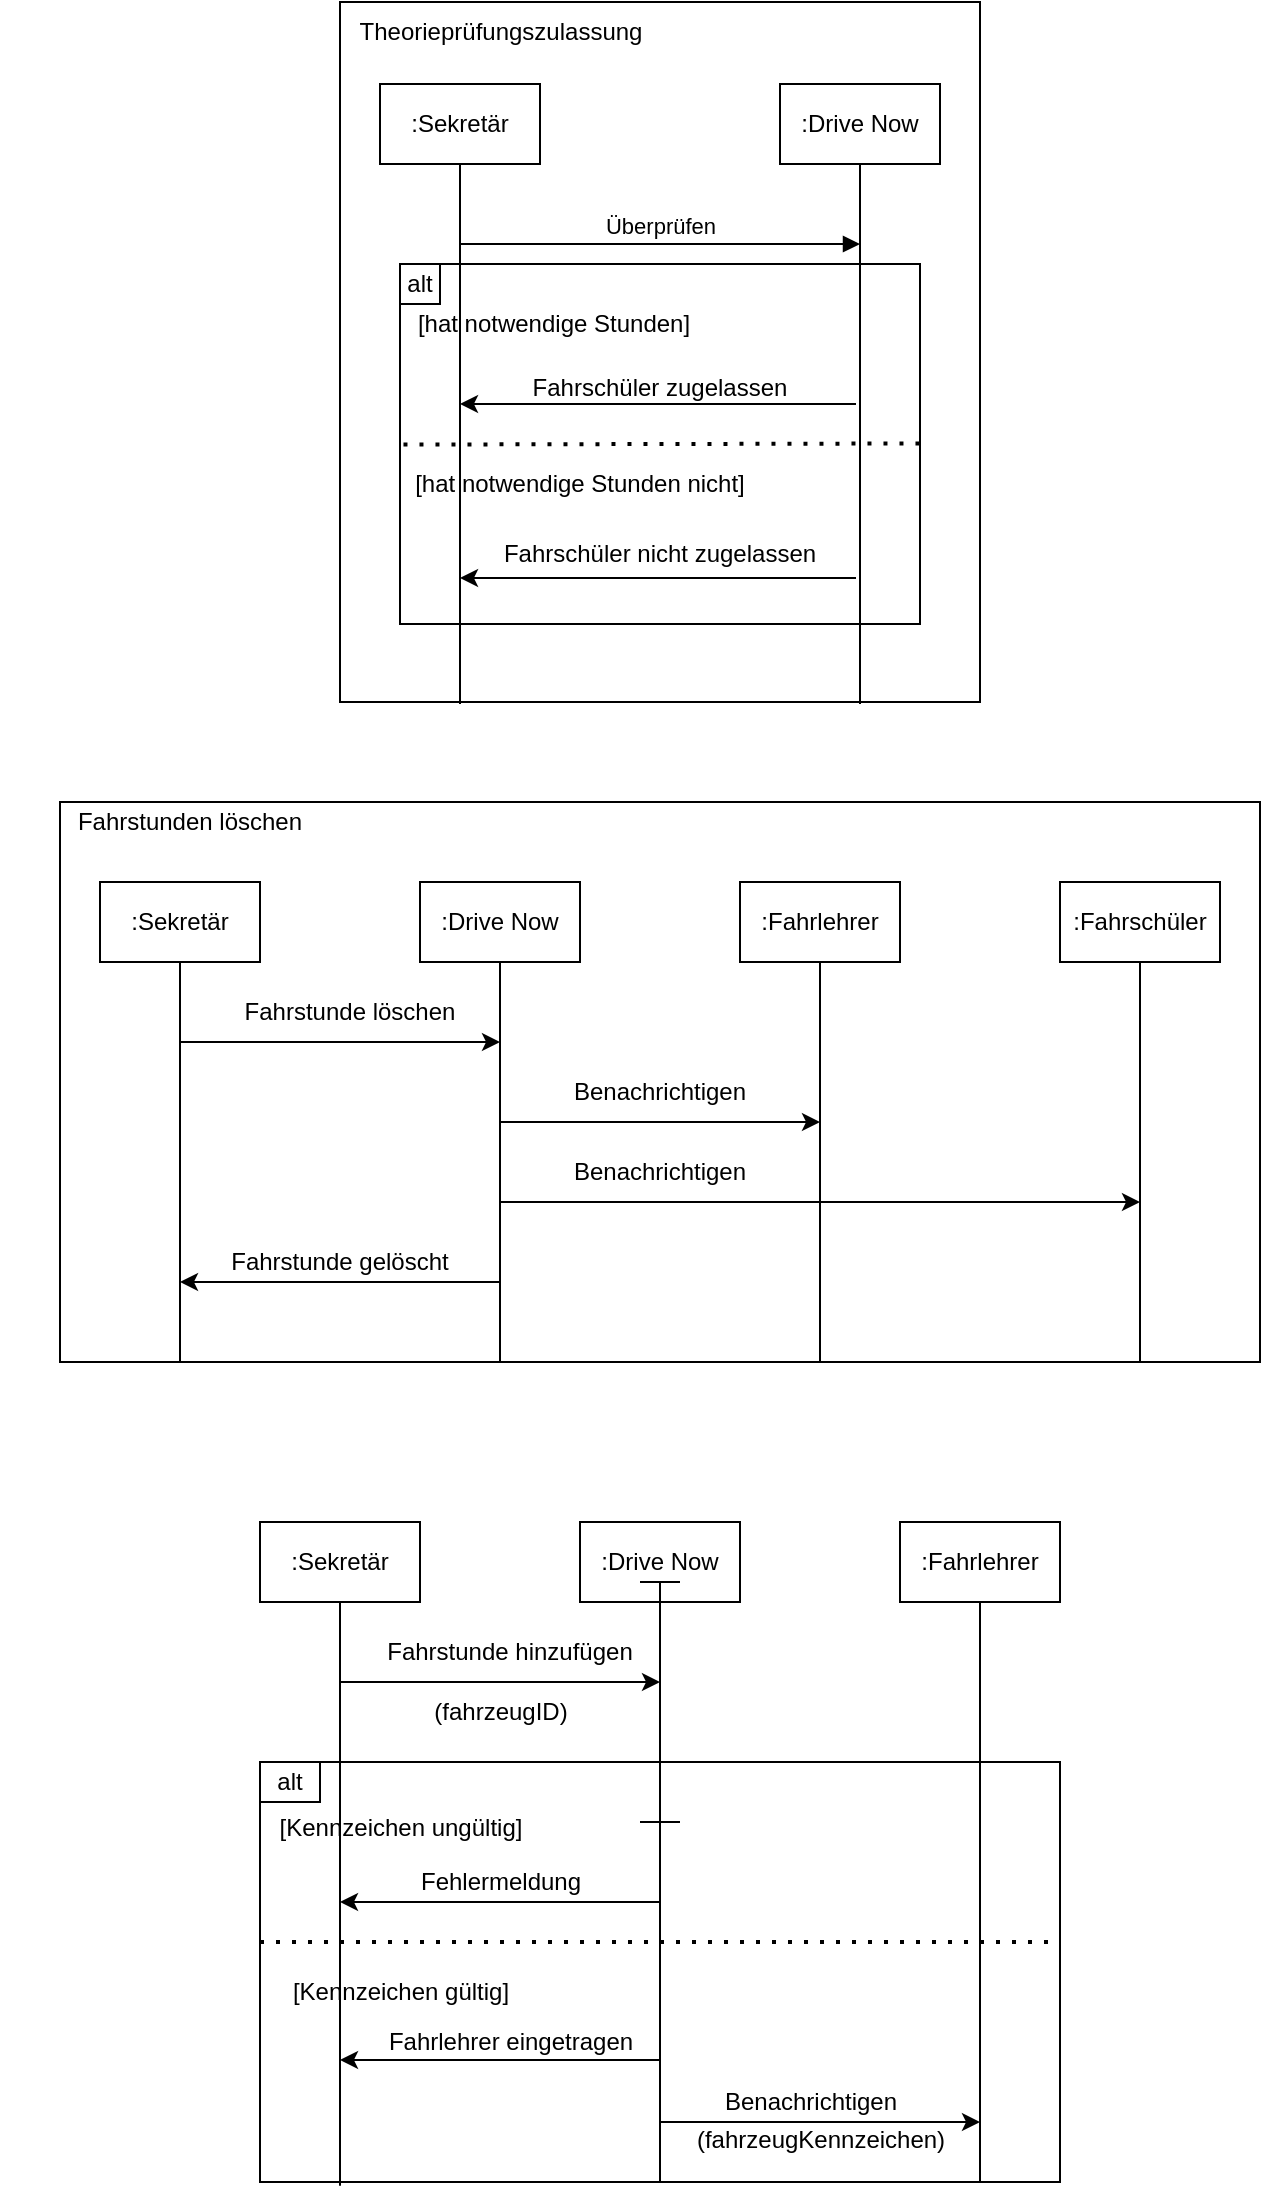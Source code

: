 <mxfile version="22.1.0" type="github">
  <diagram name="Page-1" id="2YBvvXClWsGukQMizWep">
    <mxGraphModel dx="755" dy="510" grid="1" gridSize="10" guides="1" tooltips="1" connect="1" arrows="1" fold="1" page="1" pageScale="1" pageWidth="850" pageHeight="1100" math="0" shadow="0">
      <root>
        <mxCell id="0" />
        <mxCell id="1" parent="0" />
        <mxCell id="ssYmU_9ab5f28VPRTGyQ-70" value="" style="rounded=0;whiteSpace=wrap;html=1;fillColor=none;" vertex="1" parent="1">
          <mxGeometry x="240" y="920" width="400" height="210" as="geometry" />
        </mxCell>
        <mxCell id="ssYmU_9ab5f28VPRTGyQ-24" value="" style="rounded=0;whiteSpace=wrap;html=1;fillColor=none;" vertex="1" parent="1">
          <mxGeometry x="280" y="40" width="320" height="350" as="geometry" />
        </mxCell>
        <mxCell id="ssYmU_9ab5f28VPRTGyQ-3" value="" style="rounded=0;whiteSpace=wrap;html=1;fillColor=none;" vertex="1" parent="1">
          <mxGeometry x="310" y="171" width="260" height="180" as="geometry" />
        </mxCell>
        <mxCell id="aM9ryv3xv72pqoxQDRHE-7" value="Überprüfen" style="html=1;verticalAlign=bottom;endArrow=block;edgeStyle=elbowEdgeStyle;elbow=vertical;curved=0;rounded=0;" parent="1" edge="1">
          <mxGeometry relative="1" as="geometry">
            <mxPoint x="340" y="161" as="sourcePoint" />
            <Array as="points">
              <mxPoint x="440" y="161" />
            </Array>
            <mxPoint x="540" y="161" as="targetPoint" />
            <mxPoint as="offset" />
          </mxGeometry>
        </mxCell>
        <mxCell id="ssYmU_9ab5f28VPRTGyQ-2" value="Theorieprüfungszulassung" style="text;html=1;align=center;verticalAlign=middle;resizable=0;points=[];autosize=1;strokeColor=none;fillColor=none;" vertex="1" parent="1">
          <mxGeometry x="280" y="40" width="160" height="30" as="geometry" />
        </mxCell>
        <mxCell id="ssYmU_9ab5f28VPRTGyQ-5" value="" style="rounded=0;whiteSpace=wrap;html=1;fillColor=none;" vertex="1" parent="1">
          <mxGeometry x="310" y="171" width="20" height="20" as="geometry" />
        </mxCell>
        <mxCell id="ssYmU_9ab5f28VPRTGyQ-6" value="alt" style="text;html=1;strokeColor=none;fillColor=none;align=center;verticalAlign=middle;whiteSpace=wrap;rounded=0;" vertex="1" parent="1">
          <mxGeometry x="290" y="166" width="60" height="30" as="geometry" />
        </mxCell>
        <mxCell id="ssYmU_9ab5f28VPRTGyQ-8" value="Fahrschüler zugelassen" style="text;html=1;strokeColor=none;fillColor=none;align=center;verticalAlign=middle;whiteSpace=wrap;rounded=0;" vertex="1" parent="1">
          <mxGeometry x="350" y="218" width="180" height="30" as="geometry" />
        </mxCell>
        <mxCell id="ssYmU_9ab5f28VPRTGyQ-9" value="[hat notwendige Stunden]" style="text;html=1;strokeColor=none;fillColor=none;align=center;verticalAlign=middle;whiteSpace=wrap;rounded=0;" vertex="1" parent="1">
          <mxGeometry x="307" y="196" width="160" height="10" as="geometry" />
        </mxCell>
        <mxCell id="ssYmU_9ab5f28VPRTGyQ-10" value="" style="endArrow=classic;html=1;rounded=0;" edge="1" parent="1">
          <mxGeometry width="50" height="50" relative="1" as="geometry">
            <mxPoint x="538" y="241" as="sourcePoint" />
            <mxPoint x="340" y="241" as="targetPoint" />
          </mxGeometry>
        </mxCell>
        <mxCell id="ssYmU_9ab5f28VPRTGyQ-14" value="" style="endArrow=none;dashed=1;html=1;dashPattern=1 3;strokeWidth=2;rounded=0;entryX=0.001;entryY=0.596;entryDx=0;entryDy=0;entryPerimeter=0;exitX=0.999;exitY=0.593;exitDx=0;exitDy=0;exitPerimeter=0;" edge="1" parent="1">
          <mxGeometry width="50" height="50" relative="1" as="geometry">
            <mxPoint x="569.74" y="260.74" as="sourcePoint" />
            <mxPoint x="310.26" y="261.28" as="targetPoint" />
          </mxGeometry>
        </mxCell>
        <mxCell id="ssYmU_9ab5f28VPRTGyQ-15" value=":Sekretär" style="rounded=0;whiteSpace=wrap;html=1;" vertex="1" parent="1">
          <mxGeometry x="300" y="81" width="80" height="40" as="geometry" />
        </mxCell>
        <mxCell id="ssYmU_9ab5f28VPRTGyQ-16" value=":Drive Now" style="rounded=0;whiteSpace=wrap;html=1;" vertex="1" parent="1">
          <mxGeometry x="500" y="81" width="80" height="40" as="geometry" />
        </mxCell>
        <mxCell id="ssYmU_9ab5f28VPRTGyQ-17" value="" style="endArrow=none;html=1;rounded=0;" edge="1" parent="1">
          <mxGeometry width="50" height="50" relative="1" as="geometry">
            <mxPoint x="340" y="391" as="sourcePoint" />
            <mxPoint x="340" y="121" as="targetPoint" />
          </mxGeometry>
        </mxCell>
        <mxCell id="ssYmU_9ab5f28VPRTGyQ-18" value="" style="endArrow=none;html=1;rounded=0;" edge="1" parent="1">
          <mxGeometry width="50" height="50" relative="1" as="geometry">
            <mxPoint x="540" y="391" as="sourcePoint" />
            <mxPoint x="540" y="121" as="targetPoint" />
          </mxGeometry>
        </mxCell>
        <mxCell id="ssYmU_9ab5f28VPRTGyQ-20" value="[hat notwendige Stunden nicht]" style="text;html=1;strokeColor=none;fillColor=none;align=center;verticalAlign=middle;whiteSpace=wrap;rounded=0;" vertex="1" parent="1">
          <mxGeometry x="295" y="281" width="210" as="geometry" />
        </mxCell>
        <mxCell id="ssYmU_9ab5f28VPRTGyQ-22" value="Fahrschüler nicht zugelassen" style="text;html=1;strokeColor=none;fillColor=none;align=center;verticalAlign=middle;whiteSpace=wrap;rounded=0;" vertex="1" parent="1">
          <mxGeometry x="350" y="301" width="180" height="30" as="geometry" />
        </mxCell>
        <mxCell id="ssYmU_9ab5f28VPRTGyQ-23" value="" style="endArrow=classic;html=1;rounded=0;" edge="1" parent="1">
          <mxGeometry width="50" height="50" relative="1" as="geometry">
            <mxPoint x="538" y="328" as="sourcePoint" />
            <mxPoint x="340" y="328" as="targetPoint" />
          </mxGeometry>
        </mxCell>
        <mxCell id="ssYmU_9ab5f28VPRTGyQ-27" value=":Sekretär" style="rounded=0;whiteSpace=wrap;html=1;" vertex="1" parent="1">
          <mxGeometry x="160" y="480" width="80" height="40" as="geometry" />
        </mxCell>
        <mxCell id="ssYmU_9ab5f28VPRTGyQ-28" value="" style="endArrow=none;html=1;rounded=0;entryX=0.5;entryY=1;entryDx=0;entryDy=0;" edge="1" parent="1" target="ssYmU_9ab5f28VPRTGyQ-27">
          <mxGeometry width="50" height="50" relative="1" as="geometry">
            <mxPoint x="200" y="720" as="sourcePoint" />
            <mxPoint x="470" y="540" as="targetPoint" />
          </mxGeometry>
        </mxCell>
        <mxCell id="ssYmU_9ab5f28VPRTGyQ-33" value=":Drive Now" style="rounded=0;whiteSpace=wrap;html=1;" vertex="1" parent="1">
          <mxGeometry x="320" y="480" width="80" height="40" as="geometry" />
        </mxCell>
        <mxCell id="ssYmU_9ab5f28VPRTGyQ-34" value="" style="endArrow=none;html=1;rounded=0;entryX=0.5;entryY=1;entryDx=0;entryDy=0;" edge="1" parent="1" target="ssYmU_9ab5f28VPRTGyQ-33">
          <mxGeometry width="50" height="50" relative="1" as="geometry">
            <mxPoint x="360" y="720" as="sourcePoint" />
            <mxPoint x="630" y="540" as="targetPoint" />
          </mxGeometry>
        </mxCell>
        <mxCell id="ssYmU_9ab5f28VPRTGyQ-35" value=":Fahrlehrer" style="rounded=0;whiteSpace=wrap;html=1;" vertex="1" parent="1">
          <mxGeometry x="480" y="480" width="80" height="40" as="geometry" />
        </mxCell>
        <mxCell id="ssYmU_9ab5f28VPRTGyQ-36" value="" style="endArrow=none;html=1;rounded=0;entryX=0.5;entryY=1;entryDx=0;entryDy=0;" edge="1" parent="1" target="ssYmU_9ab5f28VPRTGyQ-35">
          <mxGeometry width="50" height="50" relative="1" as="geometry">
            <mxPoint x="520" y="720" as="sourcePoint" />
            <mxPoint x="790" y="540" as="targetPoint" />
          </mxGeometry>
        </mxCell>
        <mxCell id="ssYmU_9ab5f28VPRTGyQ-37" value=":Fahrschüler" style="rounded=0;whiteSpace=wrap;html=1;" vertex="1" parent="1">
          <mxGeometry x="640" y="480" width="80" height="40" as="geometry" />
        </mxCell>
        <mxCell id="ssYmU_9ab5f28VPRTGyQ-38" value="" style="endArrow=none;html=1;rounded=0;entryX=0.5;entryY=1;entryDx=0;entryDy=0;" edge="1" parent="1" target="ssYmU_9ab5f28VPRTGyQ-37">
          <mxGeometry width="50" height="50" relative="1" as="geometry">
            <mxPoint x="680" y="720" as="sourcePoint" />
            <mxPoint x="950" y="540" as="targetPoint" />
          </mxGeometry>
        </mxCell>
        <mxCell id="ssYmU_9ab5f28VPRTGyQ-39" value="" style="endArrow=classic;html=1;rounded=0;" edge="1" parent="1">
          <mxGeometry width="50" height="50" relative="1" as="geometry">
            <mxPoint x="200" y="560" as="sourcePoint" />
            <mxPoint x="360" y="560" as="targetPoint" />
          </mxGeometry>
        </mxCell>
        <mxCell id="ssYmU_9ab5f28VPRTGyQ-40" value="" style="endArrow=classic;html=1;rounded=0;" edge="1" parent="1">
          <mxGeometry width="50" height="50" relative="1" as="geometry">
            <mxPoint x="360" y="600" as="sourcePoint" />
            <mxPoint x="520" y="600" as="targetPoint" />
          </mxGeometry>
        </mxCell>
        <mxCell id="ssYmU_9ab5f28VPRTGyQ-41" value="" style="endArrow=classic;html=1;rounded=0;" edge="1" parent="1">
          <mxGeometry width="50" height="50" relative="1" as="geometry">
            <mxPoint x="360" y="640" as="sourcePoint" />
            <mxPoint x="680" y="640" as="targetPoint" />
          </mxGeometry>
        </mxCell>
        <mxCell id="ssYmU_9ab5f28VPRTGyQ-42" value="" style="endArrow=classic;html=1;rounded=0;" edge="1" parent="1">
          <mxGeometry width="50" height="50" relative="1" as="geometry">
            <mxPoint x="360" y="680" as="sourcePoint" />
            <mxPoint x="200" y="680" as="targetPoint" />
          </mxGeometry>
        </mxCell>
        <mxCell id="ssYmU_9ab5f28VPRTGyQ-43" value="" style="rounded=0;whiteSpace=wrap;html=1;fillColor=none;" vertex="1" parent="1">
          <mxGeometry x="140" y="440" width="600" height="280" as="geometry" />
        </mxCell>
        <mxCell id="ssYmU_9ab5f28VPRTGyQ-44" value="Fahrstunden löschen" style="text;html=1;strokeColor=none;fillColor=none;align=center;verticalAlign=middle;whiteSpace=wrap;rounded=0;" vertex="1" parent="1">
          <mxGeometry x="110" y="440" width="190" height="19" as="geometry" />
        </mxCell>
        <mxCell id="ssYmU_9ab5f28VPRTGyQ-45" value="Fahrstunde löschen" style="text;html=1;strokeColor=none;fillColor=none;align=center;verticalAlign=middle;whiteSpace=wrap;rounded=0;" vertex="1" parent="1">
          <mxGeometry x="130" y="530" width="310" height="30" as="geometry" />
        </mxCell>
        <mxCell id="ssYmU_9ab5f28VPRTGyQ-47" value="Benachrichtigen" style="text;html=1;strokeColor=none;fillColor=none;align=center;verticalAlign=middle;whiteSpace=wrap;rounded=0;" vertex="1" parent="1">
          <mxGeometry x="285" y="570" width="310" height="30" as="geometry" />
        </mxCell>
        <mxCell id="ssYmU_9ab5f28VPRTGyQ-48" value="Benachrichtigen" style="text;html=1;strokeColor=none;fillColor=none;align=center;verticalAlign=middle;whiteSpace=wrap;rounded=0;" vertex="1" parent="1">
          <mxGeometry x="285" y="610" width="310" height="30" as="geometry" />
        </mxCell>
        <mxCell id="ssYmU_9ab5f28VPRTGyQ-49" value="Fahrstunde gelöscht" style="text;html=1;strokeColor=none;fillColor=none;align=center;verticalAlign=middle;whiteSpace=wrap;rounded=0;" vertex="1" parent="1">
          <mxGeometry x="190" y="660" width="180" height="20" as="geometry" />
        </mxCell>
        <mxCell id="ssYmU_9ab5f28VPRTGyQ-51" value=":Sekretär" style="rounded=0;whiteSpace=wrap;html=1;" vertex="1" parent="1">
          <mxGeometry x="240" y="800" width="80" height="40" as="geometry" />
        </mxCell>
        <mxCell id="ssYmU_9ab5f28VPRTGyQ-52" value="" style="endArrow=none;html=1;rounded=0;entryX=0.5;entryY=1;entryDx=0;entryDy=0;exitX=0.1;exitY=1.009;exitDx=0;exitDy=0;exitPerimeter=0;" edge="1" parent="1" target="ssYmU_9ab5f28VPRTGyQ-51" source="ssYmU_9ab5f28VPRTGyQ-70">
          <mxGeometry width="50" height="50" relative="1" as="geometry">
            <mxPoint x="280" y="1040" as="sourcePoint" />
            <mxPoint x="550" y="860" as="targetPoint" />
          </mxGeometry>
        </mxCell>
        <mxCell id="ssYmU_9ab5f28VPRTGyQ-53" value=":Drive Now" style="rounded=0;whiteSpace=wrap;html=1;" vertex="1" parent="1">
          <mxGeometry x="400" y="800" width="80" height="40" as="geometry" />
        </mxCell>
        <mxCell id="ssYmU_9ab5f28VPRTGyQ-54" value="" style="endArrow=none;html=1;rounded=0;entryX=0.5;entryY=1;entryDx=0;entryDy=0;exitX=0.5;exitY=1;exitDx=0;exitDy=0;" edge="1" parent="1" target="ssYmU_9ab5f28VPRTGyQ-53" source="ssYmU_9ab5f28VPRTGyQ-70">
          <mxGeometry width="50" height="50" relative="1" as="geometry">
            <mxPoint x="440" y="1040" as="sourcePoint" />
            <mxPoint x="710" y="860" as="targetPoint" />
          </mxGeometry>
        </mxCell>
        <mxCell id="ssYmU_9ab5f28VPRTGyQ-55" value=":Fahrlehrer" style="rounded=0;whiteSpace=wrap;html=1;" vertex="1" parent="1">
          <mxGeometry x="560" y="800" width="80" height="40" as="geometry" />
        </mxCell>
        <mxCell id="ssYmU_9ab5f28VPRTGyQ-56" value="" style="endArrow=none;html=1;rounded=0;entryX=0.5;entryY=1;entryDx=0;entryDy=0;" edge="1" parent="1" target="ssYmU_9ab5f28VPRTGyQ-55">
          <mxGeometry width="50" height="50" relative="1" as="geometry">
            <mxPoint x="600" y="1130" as="sourcePoint" />
            <mxPoint x="870" y="860" as="targetPoint" />
          </mxGeometry>
        </mxCell>
        <mxCell id="ssYmU_9ab5f28VPRTGyQ-59" value="" style="endArrow=classic;html=1;rounded=0;" edge="1" parent="1">
          <mxGeometry width="50" height="50" relative="1" as="geometry">
            <mxPoint x="280" y="880" as="sourcePoint" />
            <mxPoint x="440" y="880" as="targetPoint" />
          </mxGeometry>
        </mxCell>
        <mxCell id="ssYmU_9ab5f28VPRTGyQ-63" value="Fahrstunde hinzufügen" style="text;html=1;strokeColor=none;fillColor=none;align=center;verticalAlign=middle;whiteSpace=wrap;rounded=0;" vertex="1" parent="1">
          <mxGeometry x="210" y="850" width="310" height="30" as="geometry" />
        </mxCell>
        <mxCell id="ssYmU_9ab5f28VPRTGyQ-69" value="(fahrzeugID)" style="text;html=1;align=center;verticalAlign=middle;resizable=0;points=[];autosize=1;strokeColor=none;fillColor=none;" vertex="1" parent="1">
          <mxGeometry x="315" y="880" width="90" height="30" as="geometry" />
        </mxCell>
        <mxCell id="ssYmU_9ab5f28VPRTGyQ-73" value="alt" style="whiteSpace=wrap;html=1;fillColor=none;" vertex="1" parent="1">
          <mxGeometry x="240" y="920" width="30" height="20" as="geometry" />
        </mxCell>
        <mxCell id="ssYmU_9ab5f28VPRTGyQ-74" value="[Kennzeichen ungültig]" style="text;html=1;align=center;verticalAlign=middle;resizable=0;points=[];autosize=1;strokeColor=none;fillColor=none;" vertex="1" parent="1">
          <mxGeometry x="240" y="938" width="140" height="30" as="geometry" />
        </mxCell>
        <mxCell id="ssYmU_9ab5f28VPRTGyQ-76" value="" style="endArrow=classic;html=1;rounded=0;" edge="1" parent="1">
          <mxGeometry width="50" height="50" relative="1" as="geometry">
            <mxPoint x="440" y="990" as="sourcePoint" />
            <mxPoint x="280" y="990" as="targetPoint" />
          </mxGeometry>
        </mxCell>
        <mxCell id="ssYmU_9ab5f28VPRTGyQ-77" value="Fehlermeldung" style="text;html=1;align=center;verticalAlign=middle;resizable=0;points=[];autosize=1;strokeColor=none;fillColor=none;" vertex="1" parent="1">
          <mxGeometry x="310" y="965" width="100" height="30" as="geometry" />
        </mxCell>
        <mxCell id="ssYmU_9ab5f28VPRTGyQ-80" value="" style="endArrow=none;dashed=1;html=1;dashPattern=1 3;strokeWidth=2;rounded=0;exitX=0;exitY=0.5;exitDx=0;exitDy=0;entryX=1;entryY=0.5;entryDx=0;entryDy=0;" edge="1" parent="1">
          <mxGeometry width="50" height="50" relative="1" as="geometry">
            <mxPoint x="240" y="1010" as="sourcePoint" />
            <mxPoint x="640" y="1010" as="targetPoint" />
          </mxGeometry>
        </mxCell>
        <mxCell id="ssYmU_9ab5f28VPRTGyQ-81" value="[Kennzeichen gültig]" style="text;html=1;align=center;verticalAlign=middle;resizable=0;points=[];autosize=1;strokeColor=none;fillColor=none;" vertex="1" parent="1">
          <mxGeometry x="245" y="1020" width="130" height="30" as="geometry" />
        </mxCell>
        <mxCell id="ssYmU_9ab5f28VPRTGyQ-82" value="" style="endArrow=classic;html=1;rounded=0;" edge="1" parent="1">
          <mxGeometry width="50" height="50" relative="1" as="geometry">
            <mxPoint x="440" y="1069" as="sourcePoint" />
            <mxPoint x="280" y="1069" as="targetPoint" />
          </mxGeometry>
        </mxCell>
        <mxCell id="ssYmU_9ab5f28VPRTGyQ-83" value="Fahrlehrer eingetragen" style="text;html=1;align=center;verticalAlign=middle;resizable=0;points=[];autosize=1;strokeColor=none;fillColor=none;" vertex="1" parent="1">
          <mxGeometry x="290" y="1045" width="150" height="30" as="geometry" />
        </mxCell>
        <mxCell id="ssYmU_9ab5f28VPRTGyQ-84" value="" style="shape=crossbar;whiteSpace=wrap;html=1;rounded=1;direction=south;" vertex="1" parent="1">
          <mxGeometry x="430" y="830" width="20" height="120" as="geometry" />
        </mxCell>
        <mxCell id="ssYmU_9ab5f28VPRTGyQ-85" value="" style="endArrow=classic;html=1;rounded=0;" edge="1" parent="1">
          <mxGeometry width="50" height="50" relative="1" as="geometry">
            <mxPoint x="440" y="1100" as="sourcePoint" />
            <mxPoint x="600" y="1100" as="targetPoint" />
          </mxGeometry>
        </mxCell>
        <mxCell id="ssYmU_9ab5f28VPRTGyQ-86" value="Benachrichtigen" style="text;html=1;align=center;verticalAlign=middle;resizable=0;points=[];autosize=1;strokeColor=none;fillColor=none;" vertex="1" parent="1">
          <mxGeometry x="460" y="1075" width="110" height="30" as="geometry" />
        </mxCell>
        <mxCell id="ssYmU_9ab5f28VPRTGyQ-87" value="(fahrzeugKennzeichen)" style="text;html=1;align=center;verticalAlign=middle;resizable=0;points=[];autosize=1;strokeColor=none;fillColor=none;" vertex="1" parent="1">
          <mxGeometry x="445" y="1094" width="150" height="30" as="geometry" />
        </mxCell>
      </root>
    </mxGraphModel>
  </diagram>
</mxfile>
